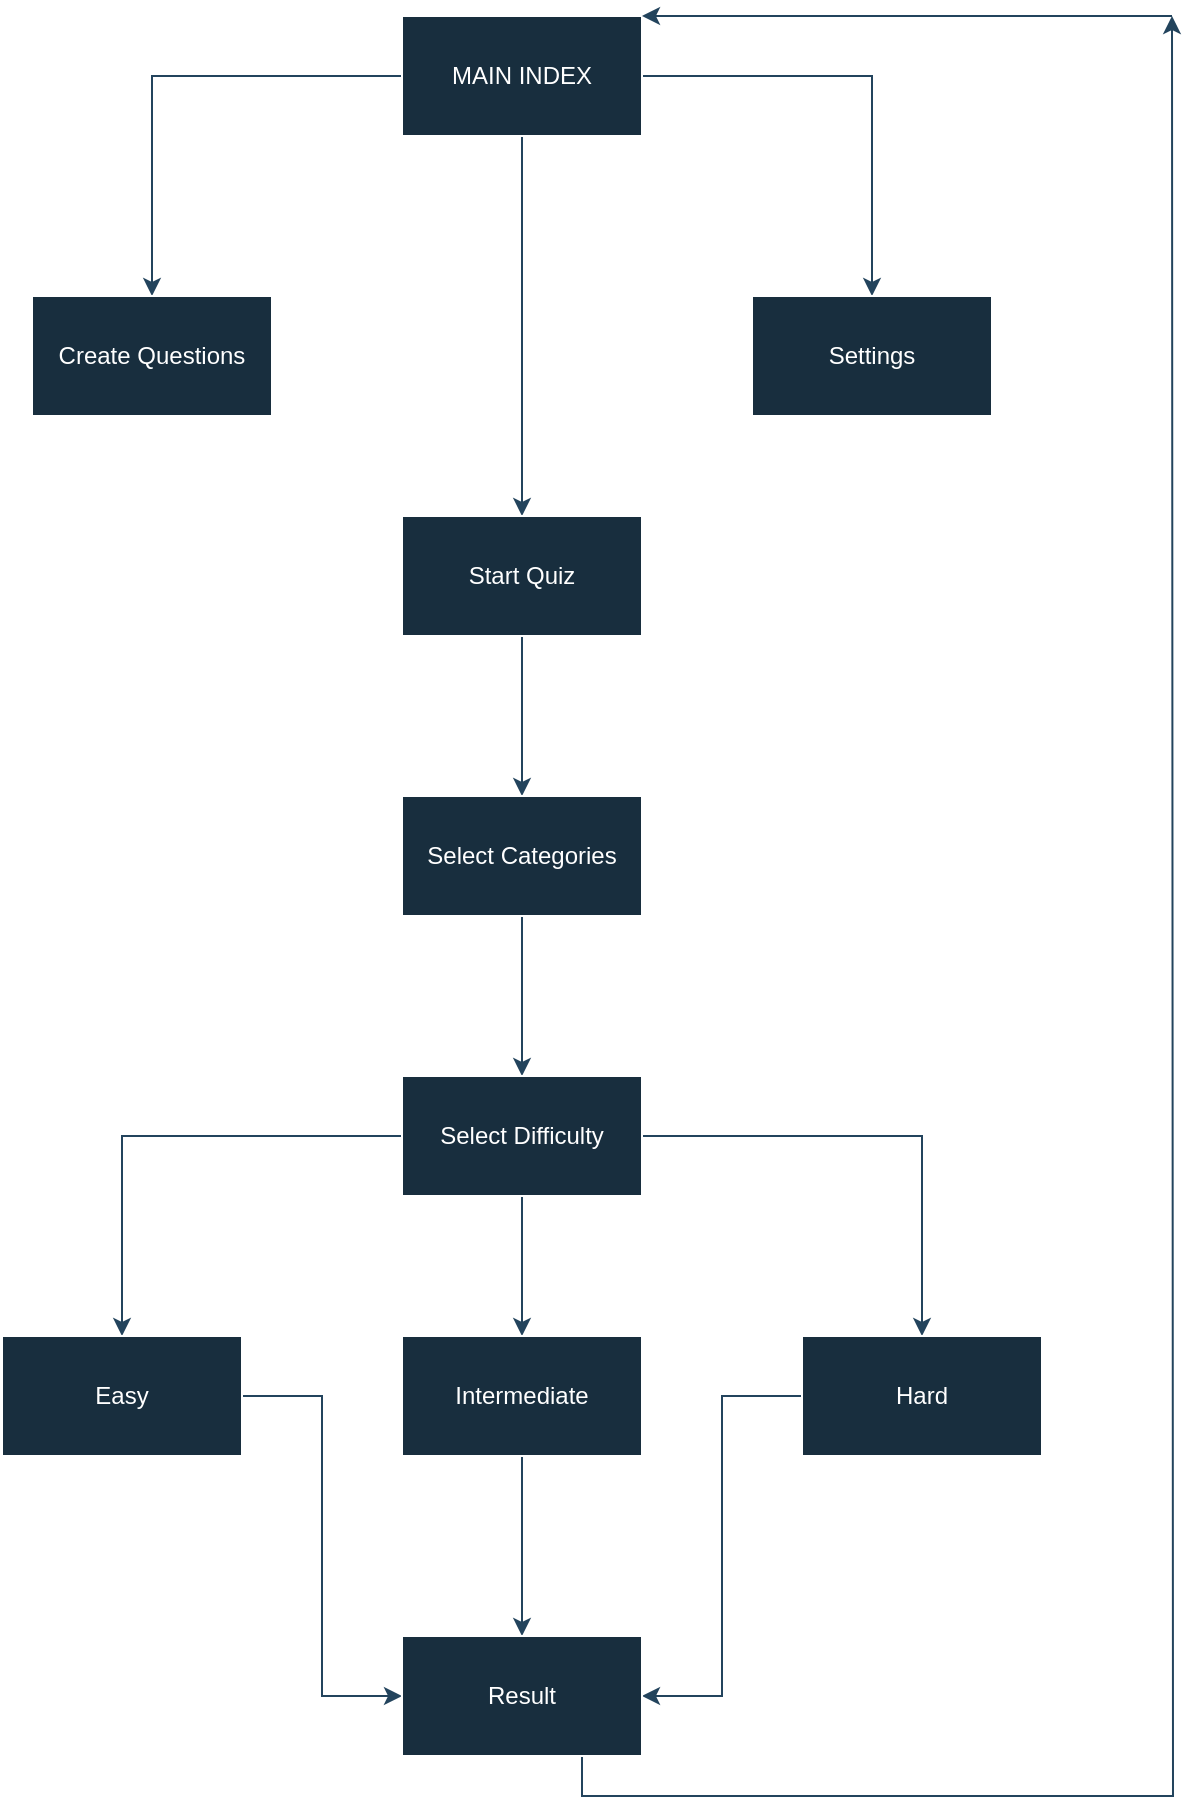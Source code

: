 <mxfile version="24.8.6">
  <diagram name="Page-1" id="7i-4v0zAJsowgX3oVM7f">
    <mxGraphModel dx="1843" dy="1032" grid="1" gridSize="10" guides="1" tooltips="1" connect="1" arrows="1" fold="1" page="1" pageScale="1" pageWidth="850" pageHeight="1100" math="0" shadow="0">
      <root>
        <mxCell id="0" />
        <mxCell id="1" parent="0" />
        <mxCell id="CEejXCD23gDXgeJD0QO5-3" value="" style="edgeStyle=orthogonalEdgeStyle;rounded=0;orthogonalLoop=1;jettySize=auto;html=1;labelBackgroundColor=none;strokeColor=#23445D;fontColor=default;" edge="1" parent="1" source="CEejXCD23gDXgeJD0QO5-1" target="CEejXCD23gDXgeJD0QO5-2">
          <mxGeometry relative="1" as="geometry" />
        </mxCell>
        <mxCell id="CEejXCD23gDXgeJD0QO5-5" value="" style="edgeStyle=orthogonalEdgeStyle;rounded=0;orthogonalLoop=1;jettySize=auto;html=1;labelBackgroundColor=none;strokeColor=#23445D;fontColor=default;" edge="1" parent="1" source="CEejXCD23gDXgeJD0QO5-1" target="CEejXCD23gDXgeJD0QO5-4">
          <mxGeometry relative="1" as="geometry" />
        </mxCell>
        <mxCell id="CEejXCD23gDXgeJD0QO5-7" value="" style="edgeStyle=orthogonalEdgeStyle;rounded=0;orthogonalLoop=1;jettySize=auto;html=1;labelBackgroundColor=none;strokeColor=#23445D;fontColor=default;" edge="1" parent="1" source="CEejXCD23gDXgeJD0QO5-1" target="CEejXCD23gDXgeJD0QO5-6">
          <mxGeometry relative="1" as="geometry" />
        </mxCell>
        <mxCell id="CEejXCD23gDXgeJD0QO5-1" value="MAIN INDEX" style="rounded=0;whiteSpace=wrap;html=1;strokeColor=#FFFFFF;labelBackgroundColor=none;fillColor=#182E3E;fontColor=#FFFFFF;" vertex="1" parent="1">
          <mxGeometry x="365" y="40" width="120" height="60" as="geometry" />
        </mxCell>
        <mxCell id="CEejXCD23gDXgeJD0QO5-2" value="Create Questions" style="rounded=0;whiteSpace=wrap;html=1;strokeColor=#FFFFFF;labelBackgroundColor=none;fillColor=#182E3E;fontColor=#FFFFFF;" vertex="1" parent="1">
          <mxGeometry x="180" y="180" width="120" height="60" as="geometry" />
        </mxCell>
        <mxCell id="CEejXCD23gDXgeJD0QO5-4" value="Settings" style="whiteSpace=wrap;html=1;strokeColor=#FFFFFF;rounded=0;labelBackgroundColor=none;fillColor=#182E3E;fontColor=#FFFFFF;" vertex="1" parent="1">
          <mxGeometry x="540" y="180" width="120" height="60" as="geometry" />
        </mxCell>
        <mxCell id="CEejXCD23gDXgeJD0QO5-9" value="" style="edgeStyle=orthogonalEdgeStyle;rounded=0;orthogonalLoop=1;jettySize=auto;html=1;labelBackgroundColor=none;strokeColor=#23445D;fontColor=default;" edge="1" parent="1" source="CEejXCD23gDXgeJD0QO5-6" target="CEejXCD23gDXgeJD0QO5-8">
          <mxGeometry relative="1" as="geometry" />
        </mxCell>
        <mxCell id="CEejXCD23gDXgeJD0QO5-6" value="Start Quiz" style="rounded=0;whiteSpace=wrap;html=1;strokeColor=#FFFFFF;labelBackgroundColor=none;fillColor=#182E3E;fontColor=#FFFFFF;" vertex="1" parent="1">
          <mxGeometry x="365" y="290" width="120" height="60" as="geometry" />
        </mxCell>
        <mxCell id="CEejXCD23gDXgeJD0QO5-11" value="" style="edgeStyle=orthogonalEdgeStyle;rounded=0;orthogonalLoop=1;jettySize=auto;html=1;labelBackgroundColor=none;strokeColor=#23445D;fontColor=default;" edge="1" parent="1" source="CEejXCD23gDXgeJD0QO5-8" target="CEejXCD23gDXgeJD0QO5-10">
          <mxGeometry relative="1" as="geometry" />
        </mxCell>
        <mxCell id="CEejXCD23gDXgeJD0QO5-8" value="Select Categories" style="rounded=0;whiteSpace=wrap;html=1;strokeColor=#FFFFFF;labelBackgroundColor=none;fillColor=#182E3E;fontColor=#FFFFFF;" vertex="1" parent="1">
          <mxGeometry x="365" y="430" width="120" height="60" as="geometry" />
        </mxCell>
        <mxCell id="CEejXCD23gDXgeJD0QO5-15" value="" style="edgeStyle=orthogonalEdgeStyle;rounded=0;orthogonalLoop=1;jettySize=auto;html=1;labelBackgroundColor=none;strokeColor=#23445D;fontColor=default;" edge="1" parent="1" source="CEejXCD23gDXgeJD0QO5-10" target="CEejXCD23gDXgeJD0QO5-14">
          <mxGeometry relative="1" as="geometry" />
        </mxCell>
        <mxCell id="CEejXCD23gDXgeJD0QO5-24" style="edgeStyle=orthogonalEdgeStyle;rounded=0;orthogonalLoop=1;jettySize=auto;html=1;labelBackgroundColor=none;strokeColor=#23445D;fontColor=default;" edge="1" parent="1" source="CEejXCD23gDXgeJD0QO5-10" target="CEejXCD23gDXgeJD0QO5-16">
          <mxGeometry relative="1" as="geometry" />
        </mxCell>
        <mxCell id="CEejXCD23gDXgeJD0QO5-25" style="edgeStyle=orthogonalEdgeStyle;rounded=0;orthogonalLoop=1;jettySize=auto;html=1;labelBackgroundColor=none;strokeColor=#23445D;fontColor=default;" edge="1" parent="1" source="CEejXCD23gDXgeJD0QO5-10" target="CEejXCD23gDXgeJD0QO5-18">
          <mxGeometry relative="1" as="geometry" />
        </mxCell>
        <mxCell id="CEejXCD23gDXgeJD0QO5-10" value="Select&amp;nbsp;&lt;span style=&quot;background-color: initial;&quot;&gt;Difficulty&lt;/span&gt;" style="rounded=0;whiteSpace=wrap;html=1;strokeColor=#FFFFFF;labelBackgroundColor=none;fillColor=#182E3E;fontColor=#FFFFFF;" vertex="1" parent="1">
          <mxGeometry x="365" y="570" width="120" height="60" as="geometry" />
        </mxCell>
        <mxCell id="CEejXCD23gDXgeJD0QO5-21" value="" style="edgeStyle=orthogonalEdgeStyle;rounded=0;orthogonalLoop=1;jettySize=auto;html=1;labelBackgroundColor=none;strokeColor=#23445D;fontColor=default;" edge="1" parent="1" source="CEejXCD23gDXgeJD0QO5-14" target="CEejXCD23gDXgeJD0QO5-20">
          <mxGeometry relative="1" as="geometry" />
        </mxCell>
        <mxCell id="CEejXCD23gDXgeJD0QO5-14" value="Intermediate" style="rounded=0;whiteSpace=wrap;html=1;strokeColor=#FFFFFF;labelBackgroundColor=none;fillColor=#182E3E;fontColor=#FFFFFF;" vertex="1" parent="1">
          <mxGeometry x="365" y="700" width="120" height="60" as="geometry" />
        </mxCell>
        <mxCell id="CEejXCD23gDXgeJD0QO5-28" style="edgeStyle=orthogonalEdgeStyle;rounded=0;orthogonalLoop=1;jettySize=auto;html=1;entryX=0;entryY=0.5;entryDx=0;entryDy=0;labelBackgroundColor=none;strokeColor=#23445D;fontColor=default;" edge="1" parent="1" source="CEejXCD23gDXgeJD0QO5-16" target="CEejXCD23gDXgeJD0QO5-20">
          <mxGeometry relative="1" as="geometry" />
        </mxCell>
        <mxCell id="CEejXCD23gDXgeJD0QO5-16" value="Easy" style="rounded=0;whiteSpace=wrap;html=1;strokeColor=#FFFFFF;labelBackgroundColor=none;fillColor=#182E3E;fontColor=#FFFFFF;" vertex="1" parent="1">
          <mxGeometry x="165" y="700" width="120" height="60" as="geometry" />
        </mxCell>
        <mxCell id="CEejXCD23gDXgeJD0QO5-26" style="edgeStyle=orthogonalEdgeStyle;rounded=0;orthogonalLoop=1;jettySize=auto;html=1;entryX=1;entryY=0.5;entryDx=0;entryDy=0;labelBackgroundColor=none;strokeColor=#23445D;fontColor=default;" edge="1" parent="1" source="CEejXCD23gDXgeJD0QO5-18" target="CEejXCD23gDXgeJD0QO5-20">
          <mxGeometry relative="1" as="geometry" />
        </mxCell>
        <mxCell id="CEejXCD23gDXgeJD0QO5-18" value="Hard" style="rounded=0;whiteSpace=wrap;html=1;strokeColor=#FFFFFF;labelBackgroundColor=none;fillColor=#182E3E;fontColor=#FFFFFF;" vertex="1" parent="1">
          <mxGeometry x="565" y="700" width="120" height="60" as="geometry" />
        </mxCell>
        <mxCell id="CEejXCD23gDXgeJD0QO5-31" style="edgeStyle=orthogonalEdgeStyle;rounded=0;orthogonalLoop=1;jettySize=auto;html=1;exitX=0.75;exitY=1;exitDx=0;exitDy=0;labelBackgroundColor=none;strokeColor=#23445D;fontColor=default;" edge="1" parent="1" source="CEejXCD23gDXgeJD0QO5-20">
          <mxGeometry relative="1" as="geometry">
            <mxPoint x="750" y="40" as="targetPoint" />
          </mxGeometry>
        </mxCell>
        <mxCell id="CEejXCD23gDXgeJD0QO5-20" value="Result" style="rounded=0;whiteSpace=wrap;html=1;labelBackgroundColor=none;fillColor=#182E3E;strokeColor=#FFFFFF;fontColor=#FFFFFF;" vertex="1" parent="1">
          <mxGeometry x="365" y="850" width="120" height="60" as="geometry" />
        </mxCell>
        <mxCell id="CEejXCD23gDXgeJD0QO5-32" value="" style="endArrow=classic;html=1;rounded=0;entryX=1;entryY=0;entryDx=0;entryDy=0;labelBackgroundColor=none;strokeColor=#23445D;fontColor=default;" edge="1" parent="1" target="CEejXCD23gDXgeJD0QO5-1">
          <mxGeometry width="50" height="50" relative="1" as="geometry">
            <mxPoint x="750" y="40" as="sourcePoint" />
            <mxPoint x="630" y="80" as="targetPoint" />
          </mxGeometry>
        </mxCell>
      </root>
    </mxGraphModel>
  </diagram>
</mxfile>
